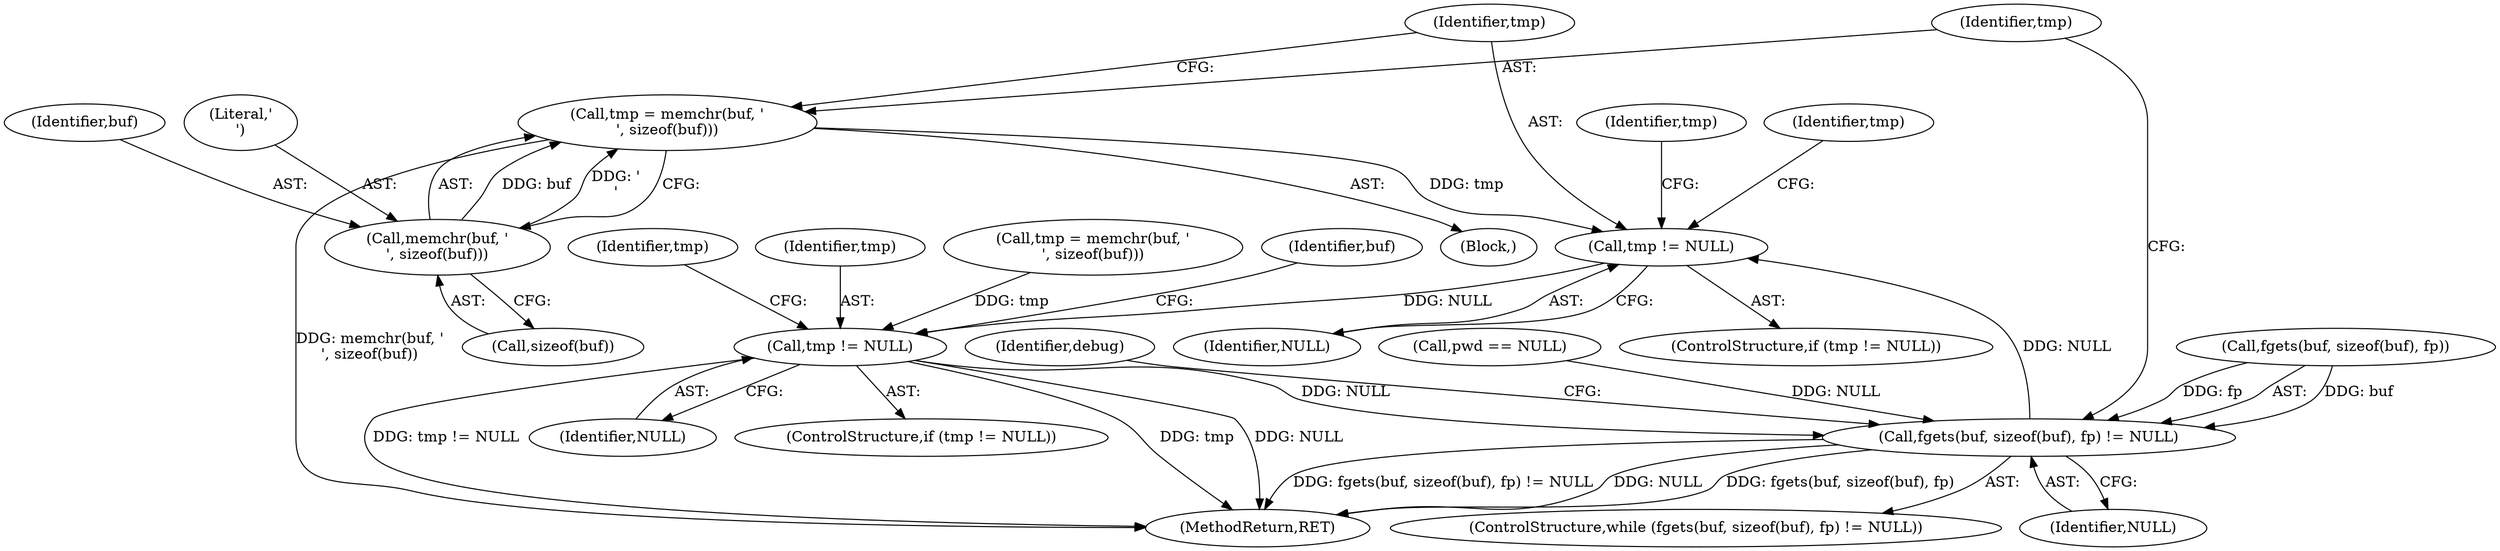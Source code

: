 digraph "0_altlinux_843807a3a90f52e7538be756616510730a24739a@API" {
"1000251" [label="(Call,tmp = memchr(buf, '\r', sizeof(buf)))"];
"1000253" [label="(Call,memchr(buf, '\r', sizeof(buf)))"];
"1000259" [label="(Call,tmp != NULL)"];
"1000275" [label="(Call,tmp != NULL)"];
"1000243" [label="(Call,fgets(buf, sizeof(buf), fp) != NULL)"];
"1000268" [label="(Identifier,tmp)"];
"1000256" [label="(Call,sizeof(buf))"];
"1000249" [label="(Identifier,NULL)"];
"1000242" [label="(ControlStructure,while (fgets(buf, sizeof(buf), fp) != NULL))"];
"1000286" [label="(Identifier,buf)"];
"1000277" [label="(Identifier,NULL)"];
"1000265" [label="(Identifier,tmp)"];
"1000258" [label="(ControlStructure,if (tmp != NULL))"];
"1000244" [label="(Call,fgets(buf, sizeof(buf), fp))"];
"1000306" [label="(Identifier,debug)"];
"1000250" [label="(Block,)"];
"1000275" [label="(Call,tmp != NULL)"];
"1000261" [label="(Identifier,NULL)"];
"1000243" [label="(Call,fgets(buf, sizeof(buf), fp) != NULL)"];
"1000253" [label="(Call,memchr(buf, '\r', sizeof(buf)))"];
"1000281" [label="(Identifier,tmp)"];
"1000252" [label="(Identifier,tmp)"];
"1000255" [label="(Literal,'\r')"];
"1000276" [label="(Identifier,tmp)"];
"1000259" [label="(Call,tmp != NULL)"];
"1000254" [label="(Identifier,buf)"];
"1000363" [label="(MethodReturn,RET)"];
"1000267" [label="(Call,tmp = memchr(buf, '\n', sizeof(buf)))"];
"1000274" [label="(ControlStructure,if (tmp != NULL))"];
"1000251" [label="(Call,tmp = memchr(buf, '\r', sizeof(buf)))"];
"1000260" [label="(Identifier,tmp)"];
"1000133" [label="(Call,pwd == NULL)"];
"1000251" -> "1000250"  [label="AST: "];
"1000251" -> "1000253"  [label="CFG: "];
"1000252" -> "1000251"  [label="AST: "];
"1000253" -> "1000251"  [label="AST: "];
"1000260" -> "1000251"  [label="CFG: "];
"1000251" -> "1000363"  [label="DDG: memchr(buf, '\r', sizeof(buf))"];
"1000253" -> "1000251"  [label="DDG: buf"];
"1000253" -> "1000251"  [label="DDG: '\r'"];
"1000251" -> "1000259"  [label="DDG: tmp"];
"1000253" -> "1000256"  [label="CFG: "];
"1000254" -> "1000253"  [label="AST: "];
"1000255" -> "1000253"  [label="AST: "];
"1000256" -> "1000253"  [label="AST: "];
"1000259" -> "1000258"  [label="AST: "];
"1000259" -> "1000261"  [label="CFG: "];
"1000260" -> "1000259"  [label="AST: "];
"1000261" -> "1000259"  [label="AST: "];
"1000265" -> "1000259"  [label="CFG: "];
"1000268" -> "1000259"  [label="CFG: "];
"1000243" -> "1000259"  [label="DDG: NULL"];
"1000259" -> "1000275"  [label="DDG: NULL"];
"1000275" -> "1000274"  [label="AST: "];
"1000275" -> "1000277"  [label="CFG: "];
"1000276" -> "1000275"  [label="AST: "];
"1000277" -> "1000275"  [label="AST: "];
"1000281" -> "1000275"  [label="CFG: "];
"1000286" -> "1000275"  [label="CFG: "];
"1000275" -> "1000363"  [label="DDG: tmp != NULL"];
"1000275" -> "1000363"  [label="DDG: tmp"];
"1000275" -> "1000363"  [label="DDG: NULL"];
"1000275" -> "1000243"  [label="DDG: NULL"];
"1000267" -> "1000275"  [label="DDG: tmp"];
"1000243" -> "1000242"  [label="AST: "];
"1000243" -> "1000249"  [label="CFG: "];
"1000244" -> "1000243"  [label="AST: "];
"1000249" -> "1000243"  [label="AST: "];
"1000252" -> "1000243"  [label="CFG: "];
"1000306" -> "1000243"  [label="CFG: "];
"1000243" -> "1000363"  [label="DDG: fgets(buf, sizeof(buf), fp)"];
"1000243" -> "1000363"  [label="DDG: fgets(buf, sizeof(buf), fp) != NULL"];
"1000243" -> "1000363"  [label="DDG: NULL"];
"1000244" -> "1000243"  [label="DDG: buf"];
"1000244" -> "1000243"  [label="DDG: fp"];
"1000133" -> "1000243"  [label="DDG: NULL"];
}
